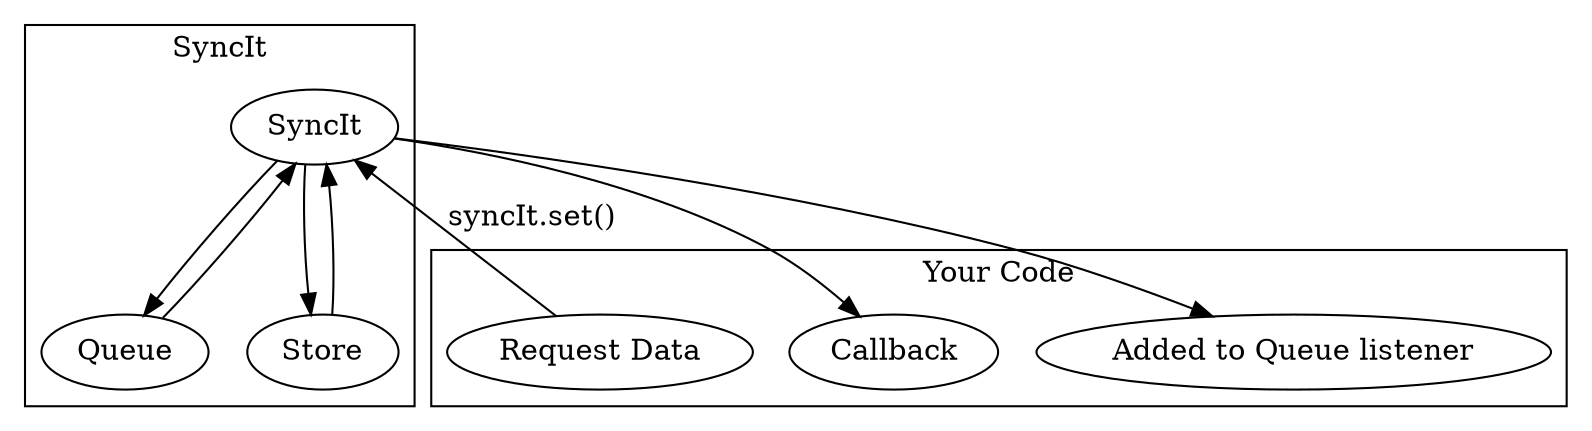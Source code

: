 digraph a { 

	subgraph clusteryourcode {
		label = "Your Code";
		App [label="Request Data", rank=1];
		SyncItCallback [label=Callback];
		SyncItEventHandler [label="Added to Queue listener"];
	}
	
	subgraph clustersyncit {
		label = "SyncIt"
		SyncIt;
		Queue;
		Store;
	}
	
	App -> SyncIt [label="syncIt.set()"];
	SyncIt -> Store -> SyncIt -> Queue -> SyncIt -> SyncItCallback;
	SyncIt ->SyncItEventHandler;

}
